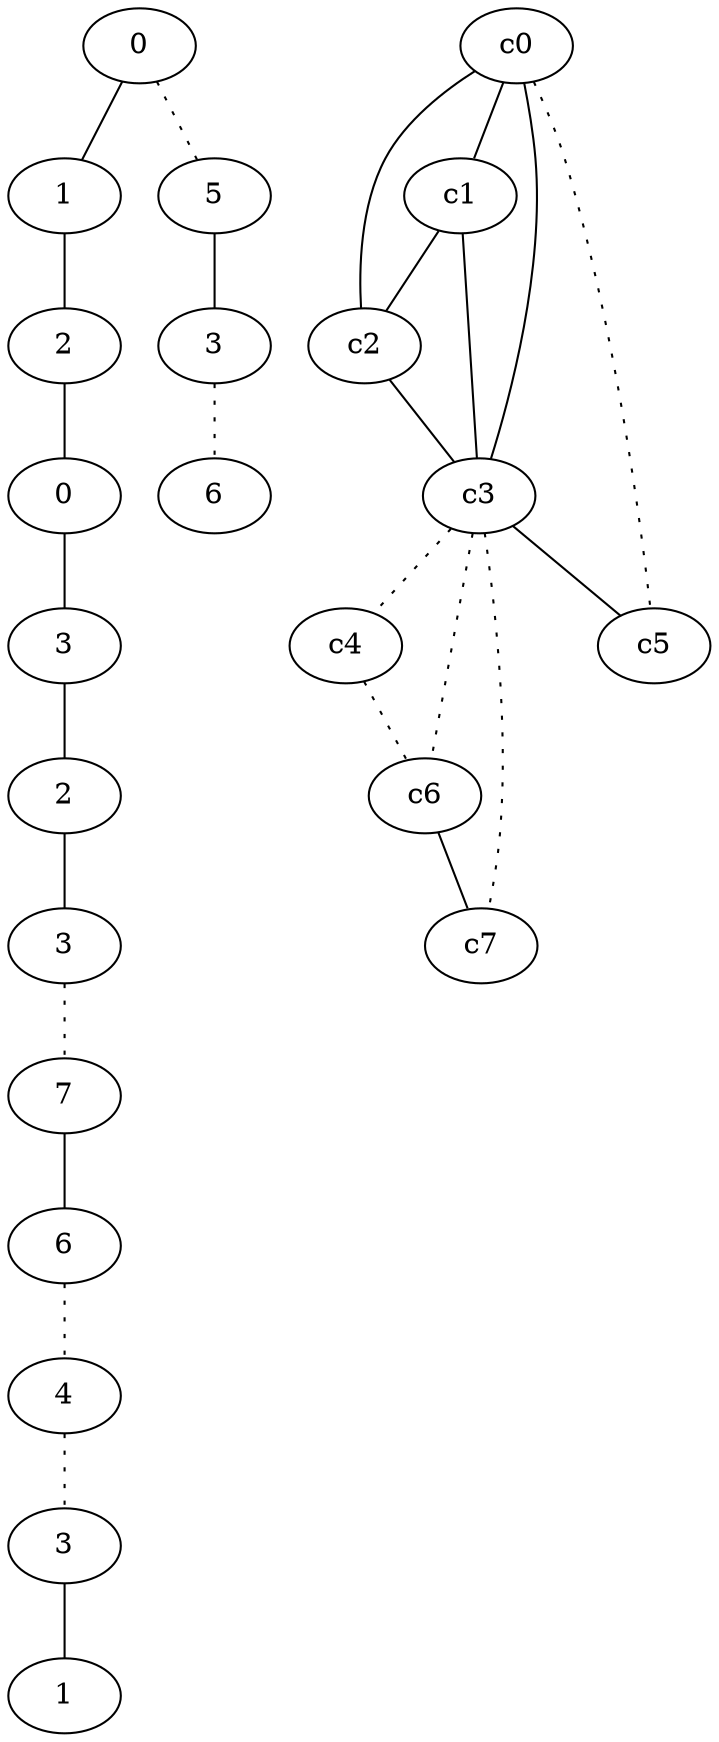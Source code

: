 graph {
a0[label=0];
a1[label=1];
a2[label=2];
a3[label=0];
a4[label=3];
a5[label=2];
a6[label=3];
a7[label=7];
a8[label=6];
a9[label=4];
a10[label=3];
a11[label=1];
a12[label=5];
a13[label=3];
a14[label=6];
a0 -- a1;
a0 -- a12 [style=dotted];
a1 -- a2;
a2 -- a3;
a3 -- a4;
a4 -- a5;
a5 -- a6;
a6 -- a7 [style=dotted];
a7 -- a8;
a8 -- a9 [style=dotted];
a9 -- a10 [style=dotted];
a10 -- a11;
a12 -- a13;
a13 -- a14 [style=dotted];
c0 -- c1;
c0 -- c2;
c0 -- c3;
c0 -- c5 [style=dotted];
c1 -- c2;
c1 -- c3;
c2 -- c3;
c3 -- c4 [style=dotted];
c3 -- c5;
c3 -- c6 [style=dotted];
c3 -- c7 [style=dotted];
c4 -- c6 [style=dotted];
c6 -- c7;
}
